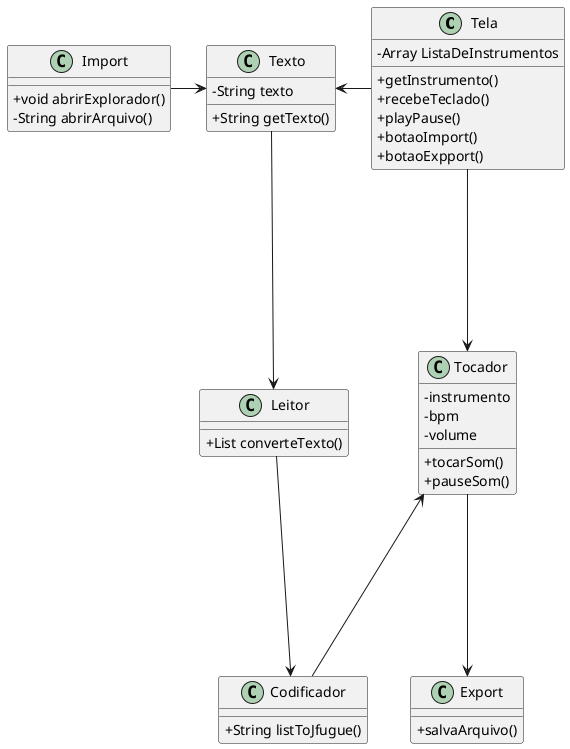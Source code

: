 @startuml
 
skinparam classAttributeIconSize 0

class Tela {
    -Array ListaDeInstrumentos
    

    +getInstrumento()
    +recebeTeclado()
    +playPause()
    +botaoImport()
    +botaoExpport()
}

class Tocador{
   - instrumento
   - bpm
   - volume


   + tocarSom()
   + pauseSom()
}

class Texto{
 - String texto

 + String getTexto()


}


class Import{
+ void abrirExplorador()
- String abrirArquivo()


}
class Leitor{

+List converteTexto()

}

class Codificador{

+String listToJfugue()


}

class Export{ 

+ salvaArquivo()
}

Import --right--> Texto
Tela --left--> Texto
Texto ----> Leitor
Leitor ----> Codificador
Codificador --up--> Tocador
Tela ----> Tocador
Tocador ----> Export

@enduml
